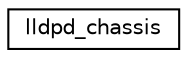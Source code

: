 digraph G
{
  edge [fontname="Helvetica",fontsize="10",labelfontname="Helvetica",labelfontsize="10"];
  node [fontname="Helvetica",fontsize="10",shape=record];
  rankdir="LR";
  Node1 [label="lldpd_chassis",height=0.2,width=0.4,color="black", fillcolor="white", style="filled",URL="$structlldpd__chassis.html"];
}
